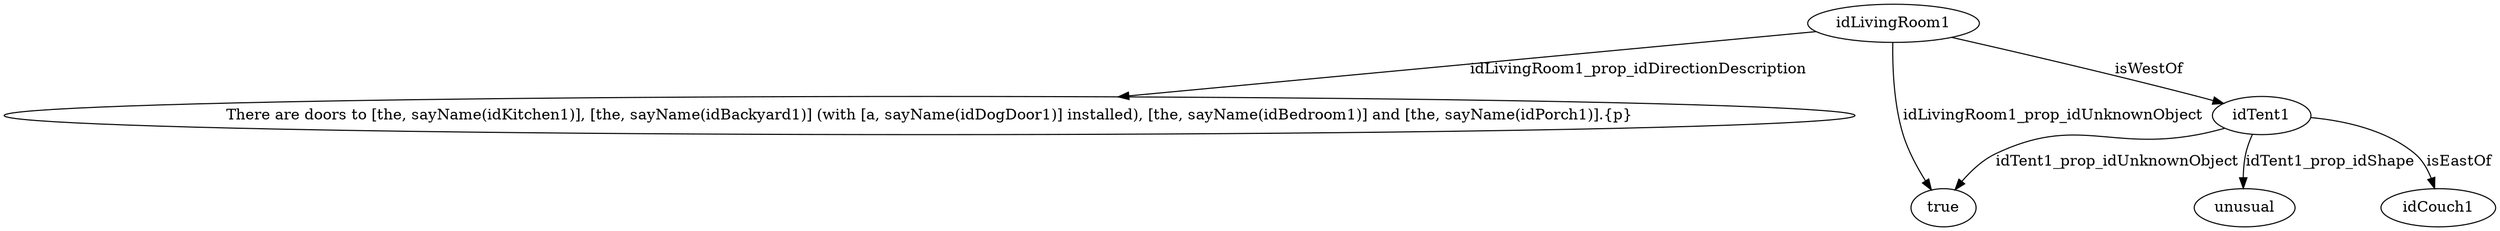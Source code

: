 strict digraph  {
idLivingRoom1 [node_type=entity_node, root=root];
"There are doors to [the, sayName(idKitchen1)], [the, sayName(idBackyard1)] (with [a, sayName(idDogDoor1)] installed), [the, sayName(idBedroom1)] and [the, sayName(idPorch1)].{p}";
true;
idTent1;
unusual;
idCouch1;
idLivingRoom1 -> "There are doors to [the, sayName(idKitchen1)], [the, sayName(idBackyard1)] (with [a, sayName(idDogDoor1)] installed), [the, sayName(idBedroom1)] and [the, sayName(idPorch1)].{p}"  [edge_type=property, label=idLivingRoom1_prop_idDirectionDescription];
idLivingRoom1 -> true  [edge_type=property, label=idLivingRoom1_prop_idUnknownObject];
idLivingRoom1 -> idTent1  [edge_type=relationship, label=isWestOf];
idTent1 -> unusual  [edge_type=property, label=idTent1_prop_idShape];
idTent1 -> true  [edge_type=property, label=idTent1_prop_idUnknownObject];
idTent1 -> idCouch1  [edge_type=relationship, label=isEastOf];
}
